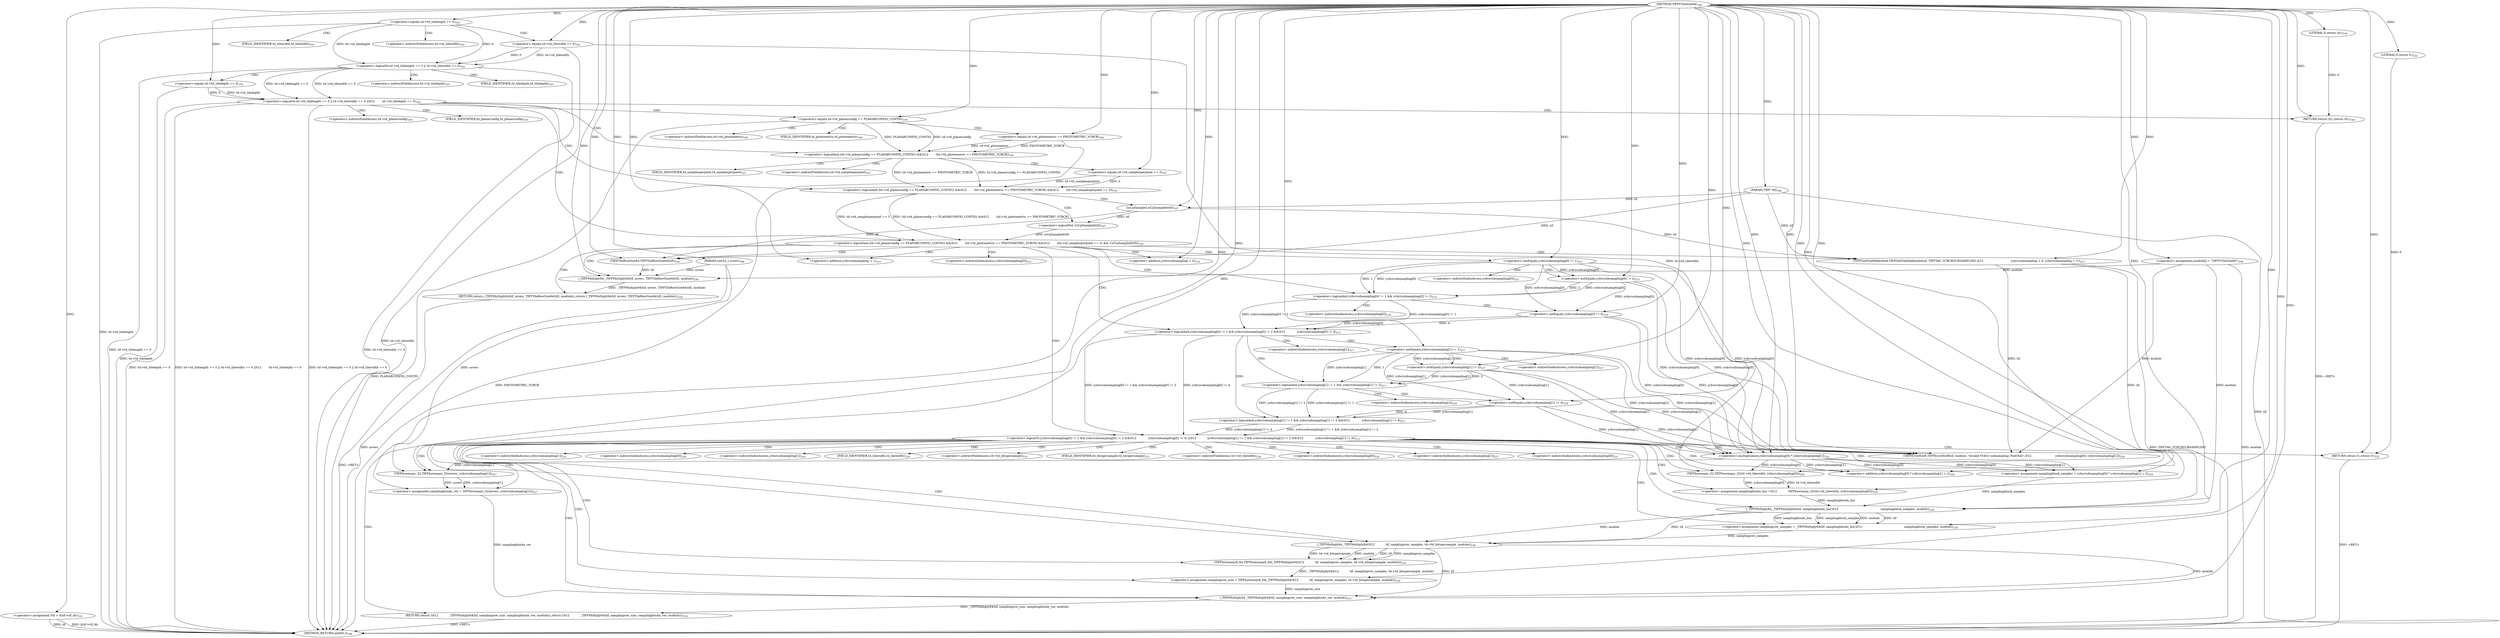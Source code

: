 digraph "TIFFVTileSize64" {  
"29719" [label = <(METHOD,TIFFVTileSize64)<SUB>188</SUB>> ]
"29901" [label = <(METHOD_RETURN,uint64_t)<SUB>188</SUB>> ]
"29720" [label = <(PARAM,TIFF *tif)<SUB>188</SUB>> ]
"29721" [label = <(PARAM,uint32_t nrows)<SUB>188</SUB>> ]
"29724" [label = <(&lt;operator&gt;.assignment,module[] = &quot;TIFFVTileSize64&quot;)<SUB>190</SUB>> ]
"29728" [label = <(&lt;operator&gt;.assignment,*td = &amp;tif-&gt;tif_dir)<SUB>191</SUB>> ]
"29735" [label = <(&lt;operator&gt;.logicalOr,td-&gt;td_tilelength == 0 || td-&gt;td_tilewidth == 0 ||\012        td-&gt;td_tiledepth == 0)<SUB>192</SUB>> ]
"29756" [label = <(&lt;operator&gt;.logicalAnd,(td-&gt;td_planarconfig == PLANARCONFIG_CONTIG) &amp;&amp;\012        (td-&gt;td_photometric == PHOTOMETRIC_YCBCR) &amp;&amp;\012        (td-&gt;td_samplesperpixel == 3) &amp;&amp; (!isUpSampled(tif)))<SUB>195</SUB>> ]
"29753" [label = <(RETURN,return (0);,return (0);)<SUB>194</SUB>> ]
"29784" [label = <(TIFFGetFieldDefaulted,TIFFGetFieldDefaulted(tif, TIFFTAG_YCBCRSUBSAMPLING,\012                              ycbcrsubsampling + 0, ycbcrsubsampling + 1))<SUB>213</SUB>> ]
"29842" [label = <(&lt;operator&gt;.assignment,samplingblock_samples = ycbcrsubsampling[0] * ycbcrsubsampling[1] + 2)<SUB>224</SUB>> ]
"29853" [label = <(&lt;operator&gt;.assignment,samplingblocks_hor =\012            TIFFhowmany_32(td-&gt;td_tilewidth, ycbcrsubsampling[0]))<SUB>225</SUB>> ]
"29862" [label = <(&lt;operator&gt;.assignment,samplingblocks_ver = TIFFhowmany_32(nrows, ycbcrsubsampling[1]))<SUB>227</SUB>> ]
"29869" [label = <(&lt;operator&gt;.assignment,samplingrow_samples = _TIFFMultiply64(tif, samplingblocks_hor,\012                                              samplingblock_samples, module))<SUB>228</SUB>> ]
"29876" [label = <(&lt;operator&gt;.assignment,samplingrow_size = TIFFhowmany8_64(_TIFFMultiply64(\012            tif, samplingrow_samples, td-&gt;td_bitspersample, module)))<SUB>230</SUB>> ]
"29886" [label = <(RETURN,return (\012            _TIFFMultiply64(tif, samplingrow_size, samplingblocks_ver, module));,return (\012            _TIFFMultiply64(tif, samplingrow_size, samplingblocks_ver, module));)<SUB>232</SUB>> ]
"29736" [label = <(&lt;operator&gt;.logicalOr,td-&gt;td_tilelength == 0 || td-&gt;td_tilewidth == 0)<SUB>192</SUB>> ]
"29747" [label = <(&lt;operator&gt;.equals,td-&gt;td_tiledepth == 0)<SUB>193</SUB>> ]
"29754" [label = <(LITERAL,0,return (0);)<SUB>194</SUB>> ]
"29757" [label = <(&lt;operator&gt;.logicalAnd,(td-&gt;td_planarconfig == PLANARCONFIG_CONTIG) &amp;&amp;\012        (td-&gt;td_photometric == PHOTOMETRIC_YCBCR) &amp;&amp;\012        (td-&gt;td_samplesperpixel == 3))<SUB>195</SUB>> ]
"29774" [label = <(&lt;operator&gt;.logicalNot,!isUpSampled(tif))<SUB>197</SUB>> ]
"29794" [label = <(&lt;operator&gt;.logicalOr,(ycbcrsubsampling[0] != 1 &amp;&amp; ycbcrsubsampling[0] != 2 &amp;&amp;\012             ycbcrsubsampling[0] != 4) ||\012            (ycbcrsubsampling[1] != 1 &amp;&amp; ycbcrsubsampling[1] != 2 &amp;&amp;\012             ycbcrsubsampling[1] != 4))<SUB>215</SUB>> ]
"29887" [label = <(_TIFFMultiply64,_TIFFMultiply64(tif, samplingrow_size, samplingblocks_ver, module))<SUB>233</SUB>> ]
"29894" [label = <(RETURN,return (_TIFFMultiply64(tif, nrows, TIFFTileRowSize64(tif), module));,return (_TIFFMultiply64(tif, nrows, TIFFTileRowSize64(tif), module));)<SUB>236</SUB>> ]
"29737" [label = <(&lt;operator&gt;.equals,td-&gt;td_tilelength == 0)<SUB>192</SUB>> ]
"29742" [label = <(&lt;operator&gt;.equals,td-&gt;td_tilewidth == 0)<SUB>192</SUB>> ]
"29758" [label = <(&lt;operator&gt;.logicalAnd,(td-&gt;td_planarconfig == PLANARCONFIG_CONTIG) &amp;&amp;\012        (td-&gt;td_photometric == PHOTOMETRIC_YCBCR))<SUB>195</SUB>> ]
"29769" [label = <(&lt;operator&gt;.equals,td-&gt;td_samplesperpixel == 3)<SUB>197</SUB>> ]
"29775" [label = <(isUpSampled,isUpSampled(tif))<SUB>197</SUB>> ]
"29787" [label = <(&lt;operator&gt;.addition,ycbcrsubsampling + 0)<SUB>214</SUB>> ]
"29790" [label = <(&lt;operator&gt;.addition,ycbcrsubsampling + 1)<SUB>214</SUB>> ]
"29830" [label = <(TIFFErrorExtR,TIFFErrorExtR(tif, module, &quot;Invalid YCbCr subsampling (%dx%d)&quot;,\012                          ycbcrsubsampling[0], ycbcrsubsampling[1]))<SUB>220</SUB>> ]
"29840" [label = <(RETURN,return 0;,return 0;)<SUB>222</SUB>> ]
"29844" [label = <(&lt;operator&gt;.addition,ycbcrsubsampling[0] * ycbcrsubsampling[1] + 2)<SUB>224</SUB>> ]
"29855" [label = <(TIFFhowmany_32,TIFFhowmany_32(td-&gt;td_tilewidth, ycbcrsubsampling[0]))<SUB>226</SUB>> ]
"29864" [label = <(TIFFhowmany_32,TIFFhowmany_32(nrows, ycbcrsubsampling[1]))<SUB>227</SUB>> ]
"29871" [label = <(_TIFFMultiply64,_TIFFMultiply64(tif, samplingblocks_hor,\012                                              samplingblock_samples, module))<SUB>228</SUB>> ]
"29878" [label = <(TIFFhowmany8_64,TIFFhowmany8_64(_TIFFMultiply64(\012            tif, samplingrow_samples, td-&gt;td_bitspersample, module)))<SUB>230</SUB>> ]
"29895" [label = <(_TIFFMultiply64,_TIFFMultiply64(tif, nrows, TIFFTileRowSize64(tif), module))<SUB>236</SUB>> ]
"29759" [label = <(&lt;operator&gt;.equals,td-&gt;td_planarconfig == PLANARCONFIG_CONTIG)<SUB>195</SUB>> ]
"29764" [label = <(&lt;operator&gt;.equals,td-&gt;td_photometric == PHOTOMETRIC_YCBCR)<SUB>196</SUB>> ]
"29795" [label = <(&lt;operator&gt;.logicalAnd,ycbcrsubsampling[0] != 1 &amp;&amp; ycbcrsubsampling[0] != 2 &amp;&amp;\012             ycbcrsubsampling[0] != 4)<SUB>215</SUB>> ]
"29812" [label = <(&lt;operator&gt;.logicalAnd,ycbcrsubsampling[1] != 1 &amp;&amp; ycbcrsubsampling[1] != 2 &amp;&amp;\012             ycbcrsubsampling[1] != 4)<SUB>217</SUB>> ]
"29841" [label = <(LITERAL,0,return 0;)<SUB>222</SUB>> ]
"29845" [label = <(&lt;operator&gt;.multiplication,ycbcrsubsampling[0] * ycbcrsubsampling[1])<SUB>224</SUB>> ]
"29879" [label = <(_TIFFMultiply64,_TIFFMultiply64(\012            tif, samplingrow_samples, td-&gt;td_bitspersample, module))<SUB>230</SUB>> ]
"29796" [label = <(&lt;operator&gt;.logicalAnd,ycbcrsubsampling[0] != 1 &amp;&amp; ycbcrsubsampling[0] != 2)<SUB>215</SUB>> ]
"29807" [label = <(&lt;operator&gt;.notEquals,ycbcrsubsampling[0] != 4)<SUB>216</SUB>> ]
"29813" [label = <(&lt;operator&gt;.logicalAnd,ycbcrsubsampling[1] != 1 &amp;&amp; ycbcrsubsampling[1] != 2)<SUB>217</SUB>> ]
"29824" [label = <(&lt;operator&gt;.notEquals,ycbcrsubsampling[1] != 4)<SUB>218</SUB>> ]
"29898" [label = <(TIFFTileRowSize64,TIFFTileRowSize64(tif))<SUB>236</SUB>> ]
"29797" [label = <(&lt;operator&gt;.notEquals,ycbcrsubsampling[0] != 1)<SUB>215</SUB>> ]
"29802" [label = <(&lt;operator&gt;.notEquals,ycbcrsubsampling[0] != 2)<SUB>215</SUB>> ]
"29814" [label = <(&lt;operator&gt;.notEquals,ycbcrsubsampling[1] != 1)<SUB>217</SUB>> ]
"29819" [label = <(&lt;operator&gt;.notEquals,ycbcrsubsampling[1] != 2)<SUB>217</SUB>> ]
"29748" [label = <(&lt;operator&gt;.indirectFieldAccess,td-&gt;td_tiledepth)<SUB>193</SUB>> ]
"29743" [label = <(&lt;operator&gt;.indirectFieldAccess,td-&gt;td_tilewidth)<SUB>192</SUB>> ]
"29750" [label = <(FIELD_IDENTIFIER,td_tiledepth,td_tiledepth)<SUB>193</SUB>> ]
"29770" [label = <(&lt;operator&gt;.indirectFieldAccess,td-&gt;td_samplesperpixel)<SUB>197</SUB>> ]
"29856" [label = <(&lt;operator&gt;.indirectFieldAccess,td-&gt;td_tilewidth)<SUB>226</SUB>> ]
"29859" [label = <(&lt;operator&gt;.indirectIndexAccess,ycbcrsubsampling[0])<SUB>226</SUB>> ]
"29866" [label = <(&lt;operator&gt;.indirectIndexAccess,ycbcrsubsampling[1])<SUB>227</SUB>> ]
"29745" [label = <(FIELD_IDENTIFIER,td_tilewidth,td_tilewidth)<SUB>192</SUB>> ]
"29760" [label = <(&lt;operator&gt;.indirectFieldAccess,td-&gt;td_planarconfig)<SUB>195</SUB>> ]
"29765" [label = <(&lt;operator&gt;.indirectFieldAccess,td-&gt;td_photometric)<SUB>196</SUB>> ]
"29772" [label = <(FIELD_IDENTIFIER,td_samplesperpixel,td_samplesperpixel)<SUB>197</SUB>> ]
"29834" [label = <(&lt;operator&gt;.indirectIndexAccess,ycbcrsubsampling[0])<SUB>221</SUB>> ]
"29837" [label = <(&lt;operator&gt;.indirectIndexAccess,ycbcrsubsampling[1])<SUB>221</SUB>> ]
"29846" [label = <(&lt;operator&gt;.indirectIndexAccess,ycbcrsubsampling[0])<SUB>224</SUB>> ]
"29849" [label = <(&lt;operator&gt;.indirectIndexAccess,ycbcrsubsampling[1])<SUB>224</SUB>> ]
"29858" [label = <(FIELD_IDENTIFIER,td_tilewidth,td_tilewidth)<SUB>226</SUB>> ]
"29882" [label = <(&lt;operator&gt;.indirectFieldAccess,td-&gt;td_bitspersample)<SUB>231</SUB>> ]
"29762" [label = <(FIELD_IDENTIFIER,td_planarconfig,td_planarconfig)<SUB>195</SUB>> ]
"29767" [label = <(FIELD_IDENTIFIER,td_photometric,td_photometric)<SUB>196</SUB>> ]
"29808" [label = <(&lt;operator&gt;.indirectIndexAccess,ycbcrsubsampling[0])<SUB>216</SUB>> ]
"29825" [label = <(&lt;operator&gt;.indirectIndexAccess,ycbcrsubsampling[1])<SUB>218</SUB>> ]
"29884" [label = <(FIELD_IDENTIFIER,td_bitspersample,td_bitspersample)<SUB>231</SUB>> ]
"29798" [label = <(&lt;operator&gt;.indirectIndexAccess,ycbcrsubsampling[0])<SUB>215</SUB>> ]
"29803" [label = <(&lt;operator&gt;.indirectIndexAccess,ycbcrsubsampling[0])<SUB>215</SUB>> ]
"29815" [label = <(&lt;operator&gt;.indirectIndexAccess,ycbcrsubsampling[1])<SUB>217</SUB>> ]
"29820" [label = <(&lt;operator&gt;.indirectIndexAccess,ycbcrsubsampling[1])<SUB>217</SUB>> ]
  "29840" -> "29901"  [ label = "DDG: &lt;RET&gt;"] 
  "29753" -> "29901"  [ label = "DDG: &lt;RET&gt;"] 
  "29894" -> "29901"  [ label = "DDG: &lt;RET&gt;"] 
  "29886" -> "29901"  [ label = "DDG: &lt;RET&gt;"] 
  "29720" -> "29901"  [ label = "DDG: tif"] 
  "29721" -> "29901"  [ label = "DDG: nrows"] 
  "29724" -> "29901"  [ label = "DDG: module"] 
  "29728" -> "29901"  [ label = "DDG: td"] 
  "29728" -> "29901"  [ label = "DDG: &amp;tif-&gt;tif_dir"] 
  "29737" -> "29901"  [ label = "DDG: td-&gt;td_tilelength"] 
  "29736" -> "29901"  [ label = "DDG: td-&gt;td_tilelength == 0"] 
  "29742" -> "29901"  [ label = "DDG: td-&gt;td_tilewidth"] 
  "29736" -> "29901"  [ label = "DDG: td-&gt;td_tilewidth == 0"] 
  "29735" -> "29901"  [ label = "DDG: td-&gt;td_tilelength == 0 || td-&gt;td_tilewidth == 0"] 
  "29747" -> "29901"  [ label = "DDG: td-&gt;td_tiledepth"] 
  "29735" -> "29901"  [ label = "DDG: td-&gt;td_tiledepth == 0"] 
  "29735" -> "29901"  [ label = "DDG: td-&gt;td_tilelength == 0 || td-&gt;td_tilewidth == 0 ||\012        td-&gt;td_tiledepth == 0"] 
  "29759" -> "29901"  [ label = "DDG: PLANARCONFIG_CONTIG"] 
  "29764" -> "29901"  [ label = "DDG: PHOTOMETRIC_YCBCR"] 
  "29784" -> "29901"  [ label = "DDG: TIFFTAG_YCBCRSUBSAMPLING"] 
  "29719" -> "29720"  [ label = "DDG: "] 
  "29719" -> "29721"  [ label = "DDG: "] 
  "29719" -> "29724"  [ label = "DDG: "] 
  "29719" -> "29728"  [ label = "DDG: "] 
  "29736" -> "29735"  [ label = "DDG: td-&gt;td_tilelength == 0"] 
  "29736" -> "29735"  [ label = "DDG: td-&gt;td_tilewidth == 0"] 
  "29747" -> "29735"  [ label = "DDG: td-&gt;td_tiledepth"] 
  "29747" -> "29735"  [ label = "DDG: 0"] 
  "29754" -> "29753"  [ label = "DDG: 0"] 
  "29719" -> "29753"  [ label = "DDG: "] 
  "29757" -> "29756"  [ label = "DDG: (td-&gt;td_planarconfig == PLANARCONFIG_CONTIG) &amp;&amp;\012        (td-&gt;td_photometric == PHOTOMETRIC_YCBCR)"] 
  "29757" -> "29756"  [ label = "DDG: td-&gt;td_samplesperpixel == 3"] 
  "29774" -> "29756"  [ label = "DDG: isUpSampled(tif)"] 
  "29845" -> "29842"  [ label = "DDG: ycbcrsubsampling[0]"] 
  "29845" -> "29842"  [ label = "DDG: ycbcrsubsampling[1]"] 
  "29719" -> "29842"  [ label = "DDG: "] 
  "29855" -> "29853"  [ label = "DDG: td-&gt;td_tilewidth"] 
  "29855" -> "29853"  [ label = "DDG: ycbcrsubsampling[0]"] 
  "29864" -> "29862"  [ label = "DDG: nrows"] 
  "29864" -> "29862"  [ label = "DDG: ycbcrsubsampling[1]"] 
  "29871" -> "29869"  [ label = "DDG: tif"] 
  "29871" -> "29869"  [ label = "DDG: samplingblocks_hor"] 
  "29871" -> "29869"  [ label = "DDG: samplingblock_samples"] 
  "29871" -> "29869"  [ label = "DDG: module"] 
  "29878" -> "29876"  [ label = "DDG: _TIFFMultiply64(\012            tif, samplingrow_samples, td-&gt;td_bitspersample, module)"] 
  "29887" -> "29886"  [ label = "DDG: _TIFFMultiply64(tif, samplingrow_size, samplingblocks_ver, module)"] 
  "29737" -> "29736"  [ label = "DDG: td-&gt;td_tilelength"] 
  "29737" -> "29736"  [ label = "DDG: 0"] 
  "29742" -> "29736"  [ label = "DDG: td-&gt;td_tilewidth"] 
  "29742" -> "29736"  [ label = "DDG: 0"] 
  "29719" -> "29747"  [ label = "DDG: "] 
  "29719" -> "29754"  [ label = "DDG: "] 
  "29758" -> "29757"  [ label = "DDG: td-&gt;td_planarconfig == PLANARCONFIG_CONTIG"] 
  "29758" -> "29757"  [ label = "DDG: td-&gt;td_photometric == PHOTOMETRIC_YCBCR"] 
  "29769" -> "29757"  [ label = "DDG: td-&gt;td_samplesperpixel"] 
  "29769" -> "29757"  [ label = "DDG: 3"] 
  "29775" -> "29774"  [ label = "DDG: tif"] 
  "29775" -> "29784"  [ label = "DDG: tif"] 
  "29720" -> "29784"  [ label = "DDG: tif"] 
  "29719" -> "29784"  [ label = "DDG: "] 
  "29719" -> "29853"  [ label = "DDG: "] 
  "29719" -> "29862"  [ label = "DDG: "] 
  "29719" -> "29869"  [ label = "DDG: "] 
  "29719" -> "29876"  [ label = "DDG: "] 
  "29895" -> "29894"  [ label = "DDG: _TIFFMultiply64(tif, nrows, TIFFTileRowSize64(tif), module)"] 
  "29719" -> "29737"  [ label = "DDG: "] 
  "29719" -> "29742"  [ label = "DDG: "] 
  "29759" -> "29758"  [ label = "DDG: td-&gt;td_planarconfig"] 
  "29759" -> "29758"  [ label = "DDG: PLANARCONFIG_CONTIG"] 
  "29764" -> "29758"  [ label = "DDG: td-&gt;td_photometric"] 
  "29764" -> "29758"  [ label = "DDG: PHOTOMETRIC_YCBCR"] 
  "29719" -> "29769"  [ label = "DDG: "] 
  "29720" -> "29775"  [ label = "DDG: tif"] 
  "29719" -> "29775"  [ label = "DDG: "] 
  "29719" -> "29787"  [ label = "DDG: "] 
  "29719" -> "29790"  [ label = "DDG: "] 
  "29795" -> "29794"  [ label = "DDG: ycbcrsubsampling[0] != 1 &amp;&amp; ycbcrsubsampling[0] != 2"] 
  "29795" -> "29794"  [ label = "DDG: ycbcrsubsampling[0] != 4"] 
  "29812" -> "29794"  [ label = "DDG: ycbcrsubsampling[1] != 1 &amp;&amp; ycbcrsubsampling[1] != 2"] 
  "29812" -> "29794"  [ label = "DDG: ycbcrsubsampling[1] != 4"] 
  "29841" -> "29840"  [ label = "DDG: 0"] 
  "29719" -> "29840"  [ label = "DDG: "] 
  "29845" -> "29844"  [ label = "DDG: ycbcrsubsampling[0]"] 
  "29845" -> "29844"  [ label = "DDG: ycbcrsubsampling[1]"] 
  "29719" -> "29844"  [ label = "DDG: "] 
  "29742" -> "29855"  [ label = "DDG: td-&gt;td_tilewidth"] 
  "29845" -> "29855"  [ label = "DDG: ycbcrsubsampling[0]"] 
  "29719" -> "29855"  [ label = "DDG: "] 
  "29721" -> "29864"  [ label = "DDG: nrows"] 
  "29719" -> "29864"  [ label = "DDG: "] 
  "29845" -> "29864"  [ label = "DDG: ycbcrsubsampling[1]"] 
  "29784" -> "29871"  [ label = "DDG: tif"] 
  "29719" -> "29871"  [ label = "DDG: "] 
  "29853" -> "29871"  [ label = "DDG: samplingblocks_hor"] 
  "29842" -> "29871"  [ label = "DDG: samplingblock_samples"] 
  "29724" -> "29871"  [ label = "DDG: module"] 
  "29879" -> "29878"  [ label = "DDG: tif"] 
  "29879" -> "29878"  [ label = "DDG: samplingrow_samples"] 
  "29879" -> "29878"  [ label = "DDG: td-&gt;td_bitspersample"] 
  "29879" -> "29878"  [ label = "DDG: module"] 
  "29879" -> "29887"  [ label = "DDG: tif"] 
  "29719" -> "29887"  [ label = "DDG: "] 
  "29876" -> "29887"  [ label = "DDG: samplingrow_size"] 
  "29862" -> "29887"  [ label = "DDG: samplingblocks_ver"] 
  "29879" -> "29887"  [ label = "DDG: module"] 
  "29719" -> "29759"  [ label = "DDG: "] 
  "29719" -> "29764"  [ label = "DDG: "] 
  "29796" -> "29795"  [ label = "DDG: ycbcrsubsampling[0] != 1"] 
  "29796" -> "29795"  [ label = "DDG: ycbcrsubsampling[0] != 2"] 
  "29807" -> "29795"  [ label = "DDG: ycbcrsubsampling[0]"] 
  "29807" -> "29795"  [ label = "DDG: 4"] 
  "29813" -> "29812"  [ label = "DDG: ycbcrsubsampling[1] != 1"] 
  "29813" -> "29812"  [ label = "DDG: ycbcrsubsampling[1] != 2"] 
  "29824" -> "29812"  [ label = "DDG: ycbcrsubsampling[1]"] 
  "29824" -> "29812"  [ label = "DDG: 4"] 
  "29784" -> "29830"  [ label = "DDG: tif"] 
  "29719" -> "29830"  [ label = "DDG: "] 
  "29724" -> "29830"  [ label = "DDG: module"] 
  "29797" -> "29830"  [ label = "DDG: ycbcrsubsampling[0]"] 
  "29802" -> "29830"  [ label = "DDG: ycbcrsubsampling[0]"] 
  "29807" -> "29830"  [ label = "DDG: ycbcrsubsampling[0]"] 
  "29814" -> "29830"  [ label = "DDG: ycbcrsubsampling[1]"] 
  "29819" -> "29830"  [ label = "DDG: ycbcrsubsampling[1]"] 
  "29824" -> "29830"  [ label = "DDG: ycbcrsubsampling[1]"] 
  "29719" -> "29841"  [ label = "DDG: "] 
  "29797" -> "29845"  [ label = "DDG: ycbcrsubsampling[0]"] 
  "29802" -> "29845"  [ label = "DDG: ycbcrsubsampling[0]"] 
  "29807" -> "29845"  [ label = "DDG: ycbcrsubsampling[0]"] 
  "29719" -> "29845"  [ label = "DDG: "] 
  "29814" -> "29845"  [ label = "DDG: ycbcrsubsampling[1]"] 
  "29819" -> "29845"  [ label = "DDG: ycbcrsubsampling[1]"] 
  "29824" -> "29845"  [ label = "DDG: ycbcrsubsampling[1]"] 
  "29871" -> "29879"  [ label = "DDG: tif"] 
  "29719" -> "29879"  [ label = "DDG: "] 
  "29869" -> "29879"  [ label = "DDG: samplingrow_samples"] 
  "29871" -> "29879"  [ label = "DDG: module"] 
  "29898" -> "29895"  [ label = "DDG: tif"] 
  "29719" -> "29895"  [ label = "DDG: "] 
  "29721" -> "29895"  [ label = "DDG: nrows"] 
  "29724" -> "29895"  [ label = "DDG: module"] 
  "29797" -> "29796"  [ label = "DDG: ycbcrsubsampling[0]"] 
  "29797" -> "29796"  [ label = "DDG: 1"] 
  "29802" -> "29796"  [ label = "DDG: ycbcrsubsampling[0]"] 
  "29802" -> "29796"  [ label = "DDG: 2"] 
  "29797" -> "29807"  [ label = "DDG: ycbcrsubsampling[0]"] 
  "29802" -> "29807"  [ label = "DDG: ycbcrsubsampling[0]"] 
  "29719" -> "29807"  [ label = "DDG: "] 
  "29814" -> "29813"  [ label = "DDG: ycbcrsubsampling[1]"] 
  "29814" -> "29813"  [ label = "DDG: 1"] 
  "29819" -> "29813"  [ label = "DDG: ycbcrsubsampling[1]"] 
  "29819" -> "29813"  [ label = "DDG: 2"] 
  "29814" -> "29824"  [ label = "DDG: ycbcrsubsampling[1]"] 
  "29819" -> "29824"  [ label = "DDG: ycbcrsubsampling[1]"] 
  "29719" -> "29824"  [ label = "DDG: "] 
  "29775" -> "29898"  [ label = "DDG: tif"] 
  "29720" -> "29898"  [ label = "DDG: tif"] 
  "29719" -> "29898"  [ label = "DDG: "] 
  "29719" -> "29797"  [ label = "DDG: "] 
  "29797" -> "29802"  [ label = "DDG: ycbcrsubsampling[0]"] 
  "29719" -> "29802"  [ label = "DDG: "] 
  "29719" -> "29814"  [ label = "DDG: "] 
  "29814" -> "29819"  [ label = "DDG: ycbcrsubsampling[1]"] 
  "29719" -> "29819"  [ label = "DDG: "] 
  "29735" -> "29757"  [ label = "CDG: "] 
  "29735" -> "29760"  [ label = "CDG: "] 
  "29735" -> "29753"  [ label = "CDG: "] 
  "29735" -> "29762"  [ label = "CDG: "] 
  "29735" -> "29756"  [ label = "CDG: "] 
  "29735" -> "29758"  [ label = "CDG: "] 
  "29735" -> "29759"  [ label = "CDG: "] 
  "29756" -> "29895"  [ label = "CDG: "] 
  "29756" -> "29790"  [ label = "CDG: "] 
  "29756" -> "29798"  [ label = "CDG: "] 
  "29756" -> "29894"  [ label = "CDG: "] 
  "29756" -> "29898"  [ label = "CDG: "] 
  "29756" -> "29794"  [ label = "CDG: "] 
  "29756" -> "29795"  [ label = "CDG: "] 
  "29756" -> "29787"  [ label = "CDG: "] 
  "29756" -> "29784"  [ label = "CDG: "] 
  "29756" -> "29797"  [ label = "CDG: "] 
  "29756" -> "29796"  [ label = "CDG: "] 
  "29736" -> "29747"  [ label = "CDG: "] 
  "29736" -> "29750"  [ label = "CDG: "] 
  "29736" -> "29748"  [ label = "CDG: "] 
  "29757" -> "29774"  [ label = "CDG: "] 
  "29757" -> "29775"  [ label = "CDG: "] 
  "29737" -> "29743"  [ label = "CDG: "] 
  "29737" -> "29742"  [ label = "CDG: "] 
  "29737" -> "29745"  [ label = "CDG: "] 
  "29758" -> "29772"  [ label = "CDG: "] 
  "29758" -> "29770"  [ label = "CDG: "] 
  "29758" -> "29769"  [ label = "CDG: "] 
  "29794" -> "29884"  [ label = "CDG: "] 
  "29794" -> "29837"  [ label = "CDG: "] 
  "29794" -> "29858"  [ label = "CDG: "] 
  "29794" -> "29849"  [ label = "CDG: "] 
  "29794" -> "29879"  [ label = "CDG: "] 
  "29794" -> "29862"  [ label = "CDG: "] 
  "29794" -> "29871"  [ label = "CDG: "] 
  "29794" -> "29855"  [ label = "CDG: "] 
  "29794" -> "29840"  [ label = "CDG: "] 
  "29794" -> "29876"  [ label = "CDG: "] 
  "29794" -> "29834"  [ label = "CDG: "] 
  "29794" -> "29859"  [ label = "CDG: "] 
  "29794" -> "29856"  [ label = "CDG: "] 
  "29794" -> "29882"  [ label = "CDG: "] 
  "29794" -> "29878"  [ label = "CDG: "] 
  "29794" -> "29866"  [ label = "CDG: "] 
  "29794" -> "29886"  [ label = "CDG: "] 
  "29794" -> "29844"  [ label = "CDG: "] 
  "29794" -> "29845"  [ label = "CDG: "] 
  "29794" -> "29846"  [ label = "CDG: "] 
  "29794" -> "29864"  [ label = "CDG: "] 
  "29794" -> "29887"  [ label = "CDG: "] 
  "29794" -> "29869"  [ label = "CDG: "] 
  "29794" -> "29842"  [ label = "CDG: "] 
  "29794" -> "29830"  [ label = "CDG: "] 
  "29794" -> "29853"  [ label = "CDG: "] 
  "29759" -> "29764"  [ label = "CDG: "] 
  "29759" -> "29765"  [ label = "CDG: "] 
  "29759" -> "29767"  [ label = "CDG: "] 
  "29795" -> "29815"  [ label = "CDG: "] 
  "29795" -> "29813"  [ label = "CDG: "] 
  "29795" -> "29812"  [ label = "CDG: "] 
  "29795" -> "29814"  [ label = "CDG: "] 
  "29796" -> "29808"  [ label = "CDG: "] 
  "29796" -> "29807"  [ label = "CDG: "] 
  "29813" -> "29825"  [ label = "CDG: "] 
  "29813" -> "29824"  [ label = "CDG: "] 
  "29797" -> "29802"  [ label = "CDG: "] 
  "29797" -> "29803"  [ label = "CDG: "] 
  "29814" -> "29820"  [ label = "CDG: "] 
  "29814" -> "29819"  [ label = "CDG: "] 
}
